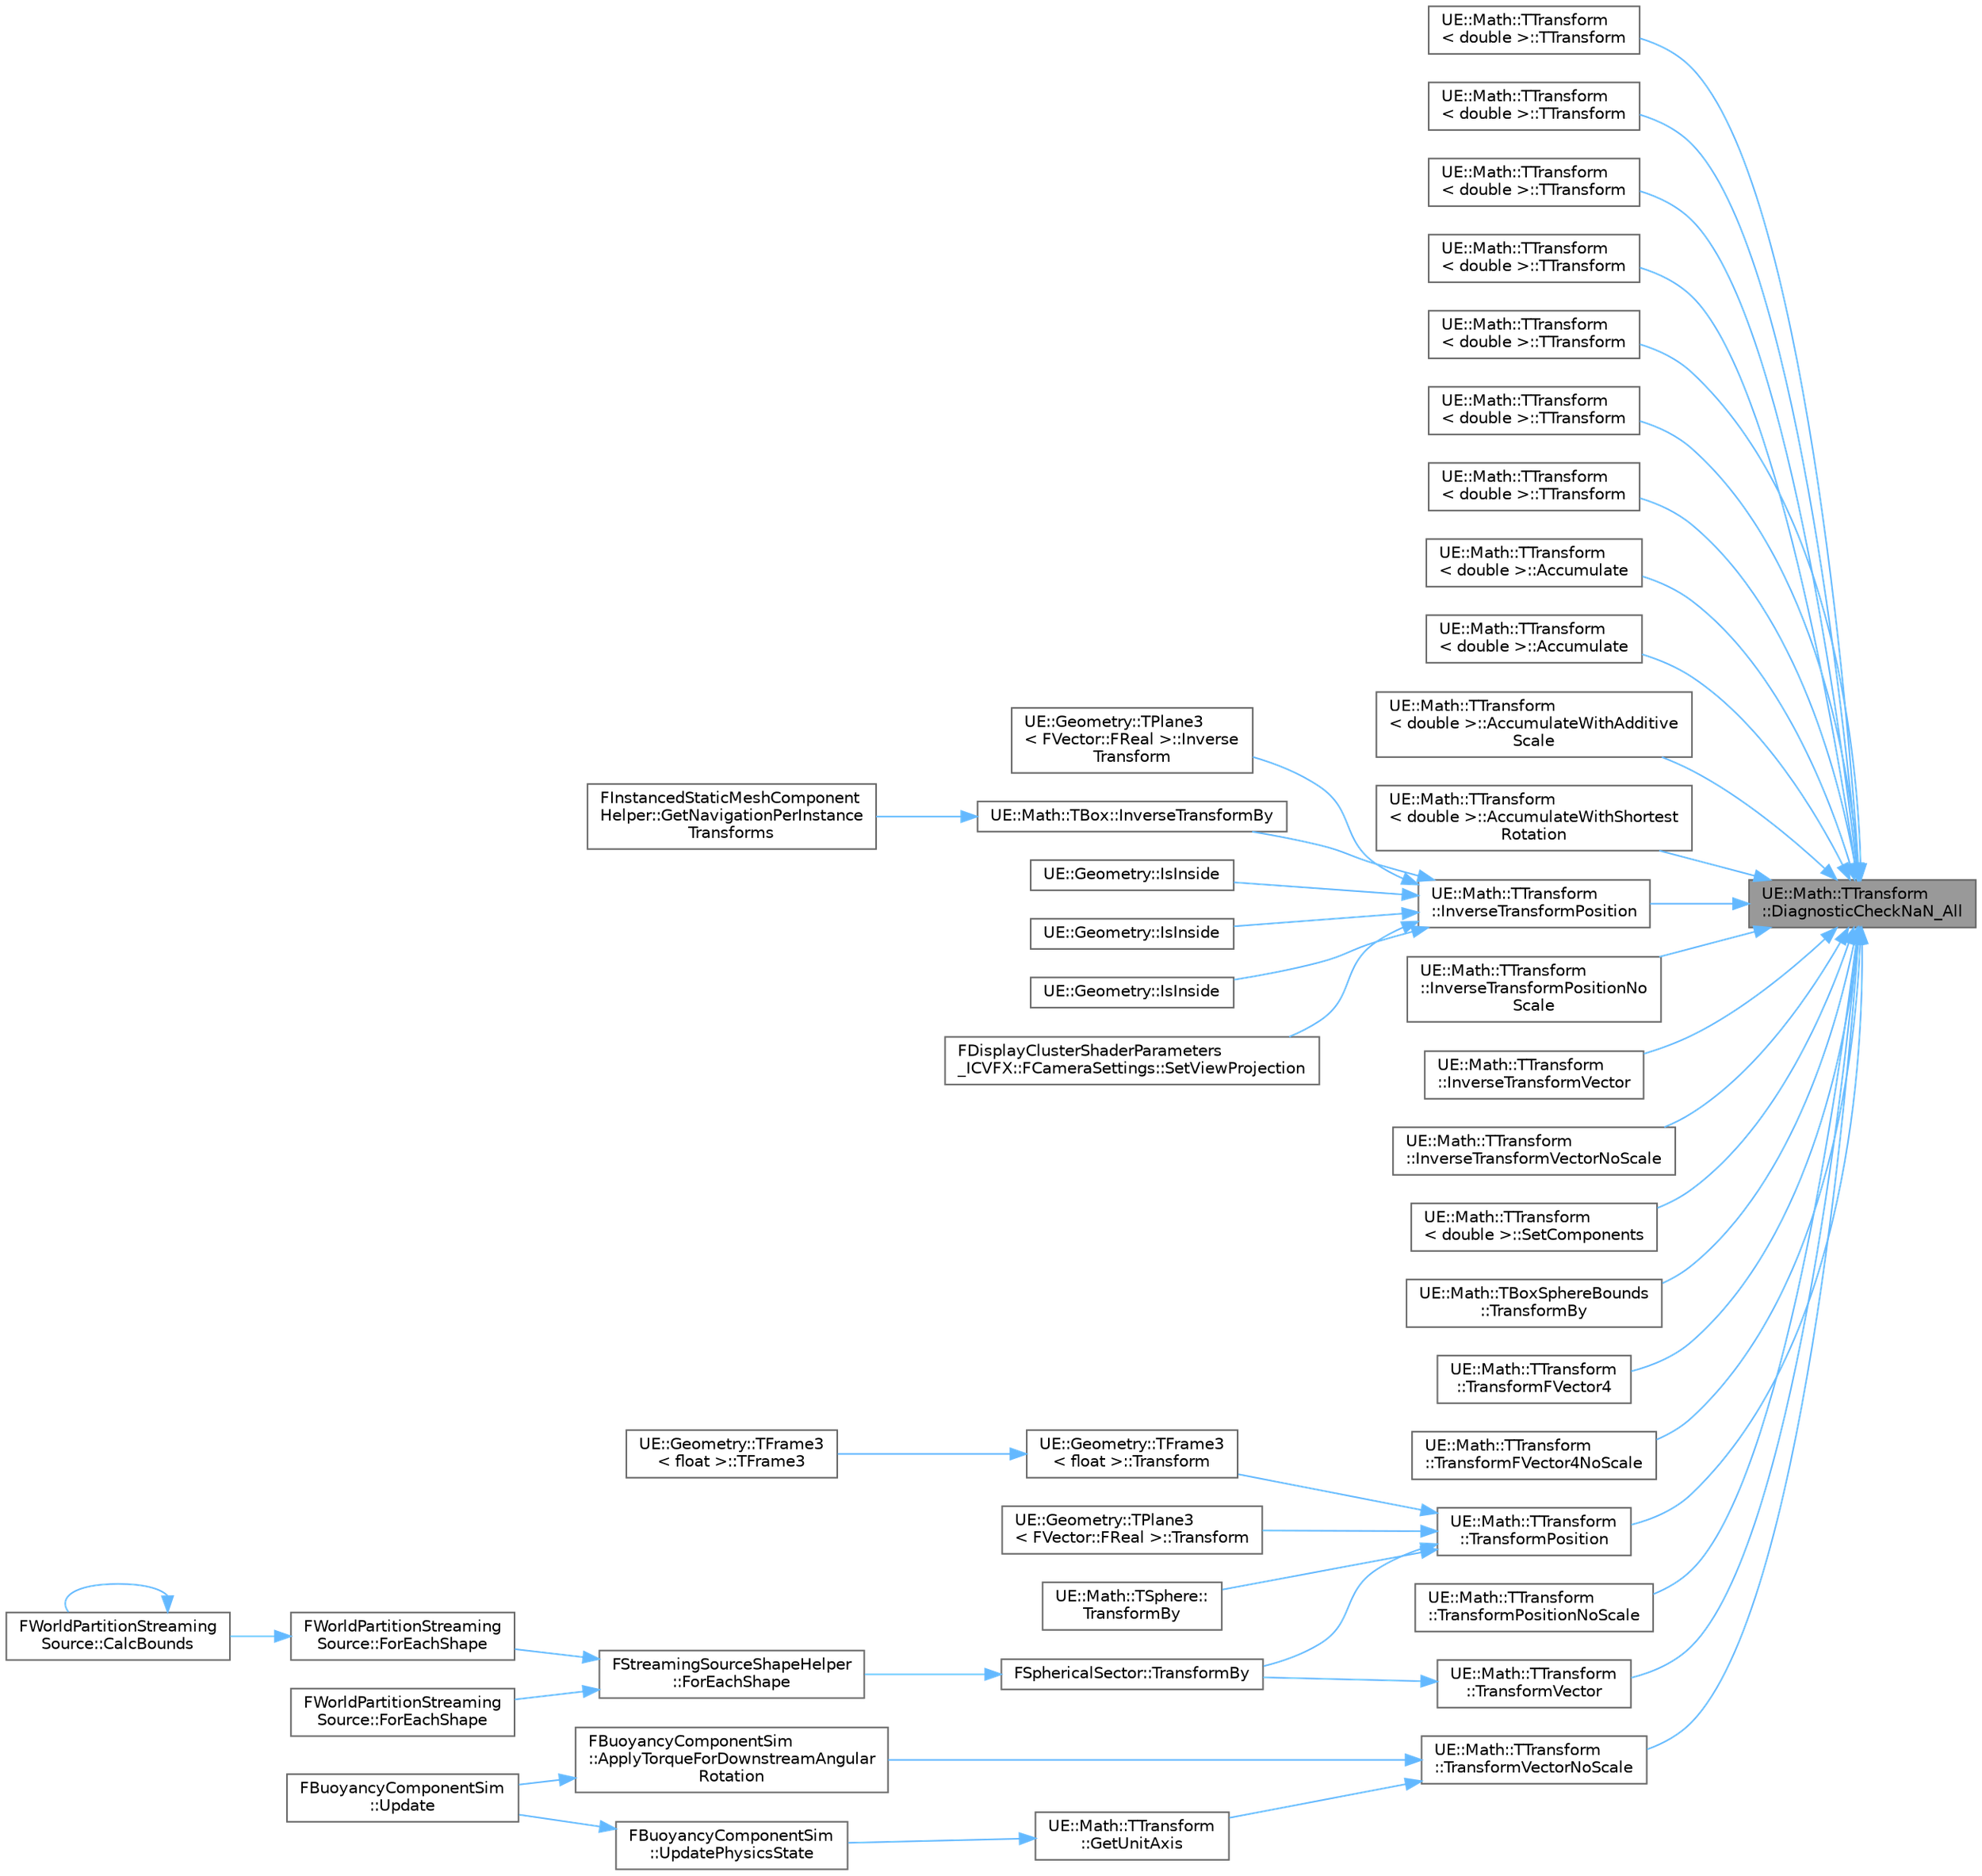 digraph "UE::Math::TTransform::DiagnosticCheckNaN_All"
{
 // INTERACTIVE_SVG=YES
 // LATEX_PDF_SIZE
  bgcolor="transparent";
  edge [fontname=Helvetica,fontsize=10,labelfontname=Helvetica,labelfontsize=10];
  node [fontname=Helvetica,fontsize=10,shape=box,height=0.2,width=0.4];
  rankdir="RL";
  Node1 [id="Node000001",label="UE::Math::TTransform\l::DiagnosticCheckNaN_All",height=0.2,width=0.4,color="gray40", fillcolor="grey60", style="filled", fontcolor="black",tooltip=" "];
  Node1 -> Node2 [id="edge1_Node000001_Node000002",dir="back",color="steelblue1",style="solid",tooltip=" "];
  Node2 [id="Node000002",label="UE::Math::TTransform\l\< double \>::TTransform",height=0.2,width=0.4,color="grey40", fillcolor="white", style="filled",URL="$d9/db6/structUE_1_1Math_1_1TTransform.html#a8cb0c1b65d32e704d62b35b34ab3f311",tooltip=" "];
  Node1 -> Node3 [id="edge2_Node000001_Node000003",dir="back",color="steelblue1",style="solid",tooltip=" "];
  Node3 [id="Node000003",label="UE::Math::TTransform\l\< double \>::TTransform",height=0.2,width=0.4,color="grey40", fillcolor="white", style="filled",URL="$d9/db6/structUE_1_1Math_1_1TTransform.html#a74f7862848ab91cbdf37aa868b3c8c63",tooltip=" "];
  Node1 -> Node4 [id="edge3_Node000001_Node000004",dir="back",color="steelblue1",style="solid",tooltip=" "];
  Node4 [id="Node000004",label="UE::Math::TTransform\l\< double \>::TTransform",height=0.2,width=0.4,color="grey40", fillcolor="white", style="filled",URL="$d9/db6/structUE_1_1Math_1_1TTransform.html#aeb2e3ab1063395c7b50061cd7546ad30",tooltip=" "];
  Node1 -> Node5 [id="edge4_Node000001_Node000005",dir="back",color="steelblue1",style="solid",tooltip=" "];
  Node5 [id="Node000005",label="UE::Math::TTransform\l\< double \>::TTransform",height=0.2,width=0.4,color="grey40", fillcolor="white", style="filled",URL="$d9/db6/structUE_1_1Math_1_1TTransform.html#a28336e3bcbc4024072df7e282c56aa91",tooltip=" "];
  Node1 -> Node6 [id="edge5_Node000001_Node000006",dir="back",color="steelblue1",style="solid",tooltip=" "];
  Node6 [id="Node000006",label="UE::Math::TTransform\l\< double \>::TTransform",height=0.2,width=0.4,color="grey40", fillcolor="white", style="filled",URL="$d9/db6/structUE_1_1Math_1_1TTransform.html#a5a6b72f211234faeeec400c1d0a09031",tooltip=" "];
  Node1 -> Node7 [id="edge6_Node000001_Node000007",dir="back",color="steelblue1",style="solid",tooltip=" "];
  Node7 [id="Node000007",label="UE::Math::TTransform\l\< double \>::TTransform",height=0.2,width=0.4,color="grey40", fillcolor="white", style="filled",URL="$d9/db6/structUE_1_1Math_1_1TTransform.html#af218597bf10926f665f042c0b53cf9f4",tooltip=" "];
  Node1 -> Node8 [id="edge7_Node000001_Node000008",dir="back",color="steelblue1",style="solid",tooltip=" "];
  Node8 [id="Node000008",label="UE::Math::TTransform\l\< double \>::TTransform",height=0.2,width=0.4,color="grey40", fillcolor="white", style="filled",URL="$d9/db6/structUE_1_1Math_1_1TTransform.html#a85ba233428648e7a2889581bf87160cd",tooltip=" "];
  Node1 -> Node9 [id="edge8_Node000001_Node000009",dir="back",color="steelblue1",style="solid",tooltip=" "];
  Node9 [id="Node000009",label="UE::Math::TTransform\l\< double \>::Accumulate",height=0.2,width=0.4,color="grey40", fillcolor="white", style="filled",URL="$d9/db6/structUE_1_1Math_1_1TTransform.html#a9c108ebc38066c26969aae046ab5c29d",tooltip=" "];
  Node1 -> Node10 [id="edge9_Node000001_Node000010",dir="back",color="steelblue1",style="solid",tooltip=" "];
  Node10 [id="Node000010",label="UE::Math::TTransform\l\< double \>::Accumulate",height=0.2,width=0.4,color="grey40", fillcolor="white", style="filled",URL="$d9/db6/structUE_1_1Math_1_1TTransform.html#aca8b34489610e618f093fb0c6ad8bf39",tooltip=" "];
  Node1 -> Node11 [id="edge10_Node000001_Node000011",dir="back",color="steelblue1",style="solid",tooltip=" "];
  Node11 [id="Node000011",label="UE::Math::TTransform\l\< double \>::AccumulateWithAdditive\lScale",height=0.2,width=0.4,color="grey40", fillcolor="white", style="filled",URL="$d9/db6/structUE_1_1Math_1_1TTransform.html#a8417e1226341048f606c74367f89019c",tooltip=" "];
  Node1 -> Node12 [id="edge11_Node000001_Node000012",dir="back",color="steelblue1",style="solid",tooltip=" "];
  Node12 [id="Node000012",label="UE::Math::TTransform\l\< double \>::AccumulateWithShortest\lRotation",height=0.2,width=0.4,color="grey40", fillcolor="white", style="filled",URL="$d9/db6/structUE_1_1Math_1_1TTransform.html#ac05e8361e4dbdebf1b9977de41b2be62",tooltip=" "];
  Node1 -> Node13 [id="edge12_Node000001_Node000013",dir="back",color="steelblue1",style="solid",tooltip=" "];
  Node13 [id="Node000013",label="UE::Math::TTransform\l::InverseTransformPosition",height=0.2,width=0.4,color="grey40", fillcolor="white", style="filled",URL="$d9/db6/structUE_1_1Math_1_1TTransform.html#a4cb67cafc9c6fe002eac43f9dfc198c3",tooltip="Inverts the transform and then transforms V - correctly handles scaling in this transform."];
  Node13 -> Node14 [id="edge13_Node000013_Node000014",dir="back",color="steelblue1",style="solid",tooltip=" "];
  Node14 [id="Node000014",label="UE::Geometry::TPlane3\l\< FVector::FReal \>::Inverse\lTransform",height=0.2,width=0.4,color="grey40", fillcolor="white", style="filled",URL="$d0/d20/structUE_1_1Geometry_1_1TPlane3.html#afbd741be06b4cc958c321785ad4ee5cb",tooltip=" "];
  Node13 -> Node15 [id="edge14_Node000013_Node000015",dir="back",color="steelblue1",style="solid",tooltip=" "];
  Node15 [id="Node000015",label="UE::Math::TBox::InverseTransformBy",height=0.2,width=0.4,color="grey40", fillcolor="white", style="filled",URL="$d7/d5f/structUE_1_1Math_1_1TBox.html#a44e4ff9f8caf85424aaf1d91d0e400fd",tooltip="Gets a bounding volume transformed by an inverted TTransform<T> object."];
  Node15 -> Node16 [id="edge15_Node000015_Node000016",dir="back",color="steelblue1",style="solid",tooltip=" "];
  Node16 [id="Node000016",label="FInstancedStaticMeshComponent\lHelper::GetNavigationPerInstance\lTransforms",height=0.2,width=0.4,color="grey40", fillcolor="white", style="filled",URL="$df/d11/classFInstancedStaticMeshComponentHelper.html#a00ce52aeac2ea9b2197ee70439ecc8bb",tooltip=" "];
  Node13 -> Node17 [id="edge16_Node000013_Node000017",dir="back",color="steelblue1",style="solid",tooltip=" "];
  Node17 [id="Node000017",label="UE::Geometry::IsInside",height=0.2,width=0.4,color="grey40", fillcolor="white", style="filled",URL="$d9/d39/namespaceUE_1_1Geometry.html#a947b5aba831f091dcb8c54f5cc49db99",tooltip="Test if the axis-aligned bounding box of InnerBox is completely inside the negative region of the sig..."];
  Node13 -> Node18 [id="edge17_Node000013_Node000018",dir="back",color="steelblue1",style="solid",tooltip=" "];
  Node18 [id="Node000018",label="UE::Geometry::IsInside",height=0.2,width=0.4,color="grey40", fillcolor="white", style="filled",URL="$d9/d39/namespaceUE_1_1Geometry.html#a001703034ee1808648a2cd431a9d6b7b",tooltip="Test if the axis-aligned bounding box of InnerSphere is completely inside the negative region of the ..."];
  Node13 -> Node19 [id="edge18_Node000013_Node000019",dir="back",color="steelblue1",style="solid",tooltip=" "];
  Node19 [id="Node000019",label="UE::Geometry::IsInside",height=0.2,width=0.4,color="grey40", fillcolor="white", style="filled",URL="$d9/d39/namespaceUE_1_1Geometry.html#ab8c5633cf31da64e3ef682921cd708e3",tooltip="Test if all enumerable points are inside the negative region of the signed distance field discretized..."];
  Node13 -> Node20 [id="edge19_Node000013_Node000020",dir="back",color="steelblue1",style="solid",tooltip=" "];
  Node20 [id="Node000020",label="FDisplayClusterShaderParameters\l_ICVFX::FCameraSettings::SetViewProjection",height=0.2,width=0.4,color="grey40", fillcolor="white", style="filled",URL="$d4/dd4/structFDisplayClusterShaderParameters__ICVFX_1_1FCameraSettings.html#a1b525e3615b6484f1e04ce6908136f0c",tooltip=" "];
  Node1 -> Node21 [id="edge20_Node000001_Node000021",dir="back",color="steelblue1",style="solid",tooltip=" "];
  Node21 [id="Node000021",label="UE::Math::TTransform\l::InverseTransformPositionNo\lScale",height=0.2,width=0.4,color="grey40", fillcolor="white", style="filled",URL="$d9/db6/structUE_1_1Math_1_1TTransform.html#a42528b007c0e85e0572f854c72362581",tooltip=" "];
  Node1 -> Node22 [id="edge21_Node000001_Node000022",dir="back",color="steelblue1",style="solid",tooltip=" "];
  Node22 [id="Node000022",label="UE::Math::TTransform\l::InverseTransformVector",height=0.2,width=0.4,color="grey40", fillcolor="white", style="filled",URL="$d9/db6/structUE_1_1Math_1_1TTransform.html#aaf20a09b09fb66041eb3e998101b66cf",tooltip="Transform a direction vector by the inverse of this transform - will not take into account translatio..."];
  Node1 -> Node23 [id="edge22_Node000001_Node000023",dir="back",color="steelblue1",style="solid",tooltip=" "];
  Node23 [id="Node000023",label="UE::Math::TTransform\l::InverseTransformVectorNoScale",height=0.2,width=0.4,color="grey40", fillcolor="white", style="filled",URL="$d9/db6/structUE_1_1Math_1_1TTransform.html#a18baf3a4aa6d533f8377625401fa9ff9",tooltip=" "];
  Node1 -> Node24 [id="edge23_Node000001_Node000024",dir="back",color="steelblue1",style="solid",tooltip=" "];
  Node24 [id="Node000024",label="UE::Math::TTransform\l\< double \>::SetComponents",height=0.2,width=0.4,color="grey40", fillcolor="white", style="filled",URL="$d9/db6/structUE_1_1Math_1_1TTransform.html#a93a30d0da3c4d59c7d497c8a5d771fc8",tooltip=" "];
  Node1 -> Node25 [id="edge24_Node000001_Node000025",dir="back",color="steelblue1",style="solid",tooltip=" "];
  Node25 [id="Node000025",label="UE::Math::TBoxSphereBounds\l::TransformBy",height=0.2,width=0.4,color="grey40", fillcolor="white", style="filled",URL="$d8/dc5/structUE_1_1Math_1_1TBoxSphereBounds.html#ac1b8bf18ce3c47d29430eb90f8b3a46b",tooltip="Gets a bounding volume transformed by a FTransform object."];
  Node1 -> Node26 [id="edge25_Node000001_Node000026",dir="back",color="steelblue1",style="solid",tooltip=" "];
  Node26 [id="Node000026",label="UE::Math::TTransform\l::TransformFVector4",height=0.2,width=0.4,color="grey40", fillcolor="white", style="filled",URL="$d9/db6/structUE_1_1Math_1_1TTransform.html#a6669257f5a49cd098df00230c3f56d37",tooltip="Transform TVector4<T>"];
  Node1 -> Node27 [id="edge26_Node000001_Node000027",dir="back",color="steelblue1",style="solid",tooltip=" "];
  Node27 [id="Node000027",label="UE::Math::TTransform\l::TransformFVector4NoScale",height=0.2,width=0.4,color="grey40", fillcolor="white", style="filled",URL="$d9/db6/structUE_1_1Math_1_1TTransform.html#af3b05c77479823fd678ea7fbc519b042",tooltip="Transform homogenous TVector4<T>, ignoring the scaling part of this transform."];
  Node1 -> Node28 [id="edge27_Node000001_Node000028",dir="back",color="steelblue1",style="solid",tooltip=" "];
  Node28 [id="Node000028",label="UE::Math::TTransform\l::TransformPosition",height=0.2,width=0.4,color="grey40", fillcolor="white", style="filled",URL="$d9/db6/structUE_1_1Math_1_1TTransform.html#ac1c80ff00777c7e4ecc39b9d2eb4e5bf",tooltip=" "];
  Node28 -> Node29 [id="edge28_Node000028_Node000029",dir="back",color="steelblue1",style="solid",tooltip=" "];
  Node29 [id="Node000029",label="UE::Geometry::TFrame3\l\< float \>::Transform",height=0.2,width=0.4,color="grey40", fillcolor="white", style="filled",URL="$d6/d82/structUE_1_1Geometry_1_1TFrame3.html#a0c13551eac2dd0ff1341a14c336d63f8",tooltip=" "];
  Node29 -> Node30 [id="edge29_Node000029_Node000030",dir="back",color="steelblue1",style="solid",tooltip=" "];
  Node30 [id="Node000030",label="UE::Geometry::TFrame3\l\< float \>::TFrame3",height=0.2,width=0.4,color="grey40", fillcolor="white", style="filled",URL="$d6/d82/structUE_1_1Geometry_1_1TFrame3.html#a7bdd0e8e33930912d4201330546180f3",tooltip=" "];
  Node28 -> Node31 [id="edge30_Node000028_Node000031",dir="back",color="steelblue1",style="solid",tooltip=" "];
  Node31 [id="Node000031",label="UE::Geometry::TPlane3\l\< FVector::FReal \>::Transform",height=0.2,width=0.4,color="grey40", fillcolor="white", style="filled",URL="$d0/d20/structUE_1_1Geometry_1_1TPlane3.html#aa1f8abd1062915a9871c88676282cb15",tooltip=" "];
  Node28 -> Node32 [id="edge31_Node000028_Node000032",dir="back",color="steelblue1",style="solid",tooltip=" "];
  Node32 [id="Node000032",label="FSphericalSector::TransformBy",height=0.2,width=0.4,color="grey40", fillcolor="white", style="filled",URL="$d2/d28/classFSphericalSector.html#ac3016b1616dd9bb21401fe9cd5b0c79b",tooltip="Get result of Transforming spherical sector with transform."];
  Node32 -> Node33 [id="edge32_Node000032_Node000033",dir="back",color="steelblue1",style="solid",tooltip=" "];
  Node33 [id="Node000033",label="FStreamingSourceShapeHelper\l::ForEachShape",height=0.2,width=0.4,color="grey40", fillcolor="white", style="filled",URL="$df/dce/classFStreamingSourceShapeHelper.html#a0175346802e1004a8919c6c45dc6192e",tooltip=" "];
  Node33 -> Node34 [id="edge33_Node000033_Node000034",dir="back",color="steelblue1",style="solid",tooltip=" "];
  Node34 [id="Node000034",label="FWorldPartitionStreaming\lSource::ForEachShape",height=0.2,width=0.4,color="grey40", fillcolor="white", style="filled",URL="$d0/d3b/structFWorldPartitionStreamingSource.html#aef634712330db864356588e4c7d16317",tooltip="Helper method that iterates over all shapes."];
  Node34 -> Node35 [id="edge34_Node000034_Node000035",dir="back",color="steelblue1",style="solid",tooltip=" "];
  Node35 [id="Node000035",label="FWorldPartitionStreaming\lSource::CalcBounds",height=0.2,width=0.4,color="grey40", fillcolor="white", style="filled",URL="$d0/d3b/structFWorldPartitionStreamingSource.html#aba4b9b7ade68adba38b88d91981b0526",tooltip="Returns a box encapsulating all shapes."];
  Node35 -> Node35 [id="edge35_Node000035_Node000035",dir="back",color="steelblue1",style="solid",tooltip=" "];
  Node33 -> Node36 [id="edge36_Node000033_Node000036",dir="back",color="steelblue1",style="solid",tooltip=" "];
  Node36 [id="Node000036",label="FWorldPartitionStreaming\lSource::ForEachShape",height=0.2,width=0.4,color="grey40", fillcolor="white", style="filled",URL="$d0/d3b/structFWorldPartitionStreamingSource.html#a427a93d0f127679698e3b525560693bf",tooltip="Helper method that iterates over all shapes affecting a specific grid."];
  Node28 -> Node37 [id="edge37_Node000028_Node000037",dir="back",color="steelblue1",style="solid",tooltip=" "];
  Node37 [id="Node000037",label="UE::Math::TSphere::\lTransformBy",height=0.2,width=0.4,color="grey40", fillcolor="white", style="filled",URL="$d5/d1c/structUE_1_1Math_1_1TSphere.html#a9feebf35f53bf6baaae4d3448549dfc0",tooltip="Get result of Transforming sphere with Transform."];
  Node1 -> Node38 [id="edge38_Node000001_Node000038",dir="back",color="steelblue1",style="solid",tooltip=" "];
  Node38 [id="Node000038",label="UE::Math::TTransform\l::TransformPositionNoScale",height=0.2,width=0.4,color="grey40", fillcolor="white", style="filled",URL="$d9/db6/structUE_1_1Math_1_1TTransform.html#ae3d04f36e9da192c4214239ab3fcdd98",tooltip=" "];
  Node1 -> Node39 [id="edge39_Node000001_Node000039",dir="back",color="steelblue1",style="solid",tooltip=" "];
  Node39 [id="Node000039",label="UE::Math::TTransform\l::TransformVector",height=0.2,width=0.4,color="grey40", fillcolor="white", style="filled",URL="$d9/db6/structUE_1_1Math_1_1TTransform.html#adfe46a1a582851ccc8128f0b7da01278",tooltip=" "];
  Node39 -> Node32 [id="edge40_Node000039_Node000032",dir="back",color="steelblue1",style="solid",tooltip=" "];
  Node1 -> Node40 [id="edge41_Node000001_Node000040",dir="back",color="steelblue1",style="solid",tooltip=" "];
  Node40 [id="Node000040",label="UE::Math::TTransform\l::TransformVectorNoScale",height=0.2,width=0.4,color="grey40", fillcolor="white", style="filled",URL="$d9/db6/structUE_1_1Math_1_1TTransform.html#af719b8eed664056ceb78b9c91ca87e9d",tooltip=" "];
  Node40 -> Node41 [id="edge42_Node000040_Node000041",dir="back",color="steelblue1",style="solid",tooltip=" "];
  Node41 [id="Node000041",label="FBuoyancyComponentSim\l::ApplyTorqueForDownstreamAngular\lRotation",height=0.2,width=0.4,color="grey40", fillcolor="white", style="filled",URL="$d3/d86/classFBuoyancyComponentSim.html#af9b2d54c1e533a4799a91f924b101c63",tooltip=" "];
  Node41 -> Node42 [id="edge43_Node000041_Node000042",dir="back",color="steelblue1",style="solid",tooltip=" "];
  Node42 [id="Node000042",label="FBuoyancyComponentSim\l::Update",height=0.2,width=0.4,color="grey40", fillcolor="white", style="filled",URL="$d3/d86/classFBuoyancyComponentSim.html#a1aff1e17c06b8921ae11c5ce0a371952",tooltip=" "];
  Node40 -> Node43 [id="edge44_Node000040_Node000043",dir="back",color="steelblue1",style="solid",tooltip=" "];
  Node43 [id="Node000043",label="UE::Math::TTransform\l::GetUnitAxis",height=0.2,width=0.4,color="grey40", fillcolor="white", style="filled",URL="$d9/db6/structUE_1_1Math_1_1TTransform.html#a1091b1edc9a4a79ee0fc638f7aa3f002",tooltip=" "];
  Node43 -> Node44 [id="edge45_Node000043_Node000044",dir="back",color="steelblue1",style="solid",tooltip=" "];
  Node44 [id="Node000044",label="FBuoyancyComponentSim\l::UpdatePhysicsState",height=0.2,width=0.4,color="grey40", fillcolor="white", style="filled",URL="$d3/d86/classFBuoyancyComponentSim.html#ae4433a82ddef13febf62d6a4b01b963f",tooltip=" "];
  Node44 -> Node42 [id="edge46_Node000044_Node000042",dir="back",color="steelblue1",style="solid",tooltip=" "];
}
